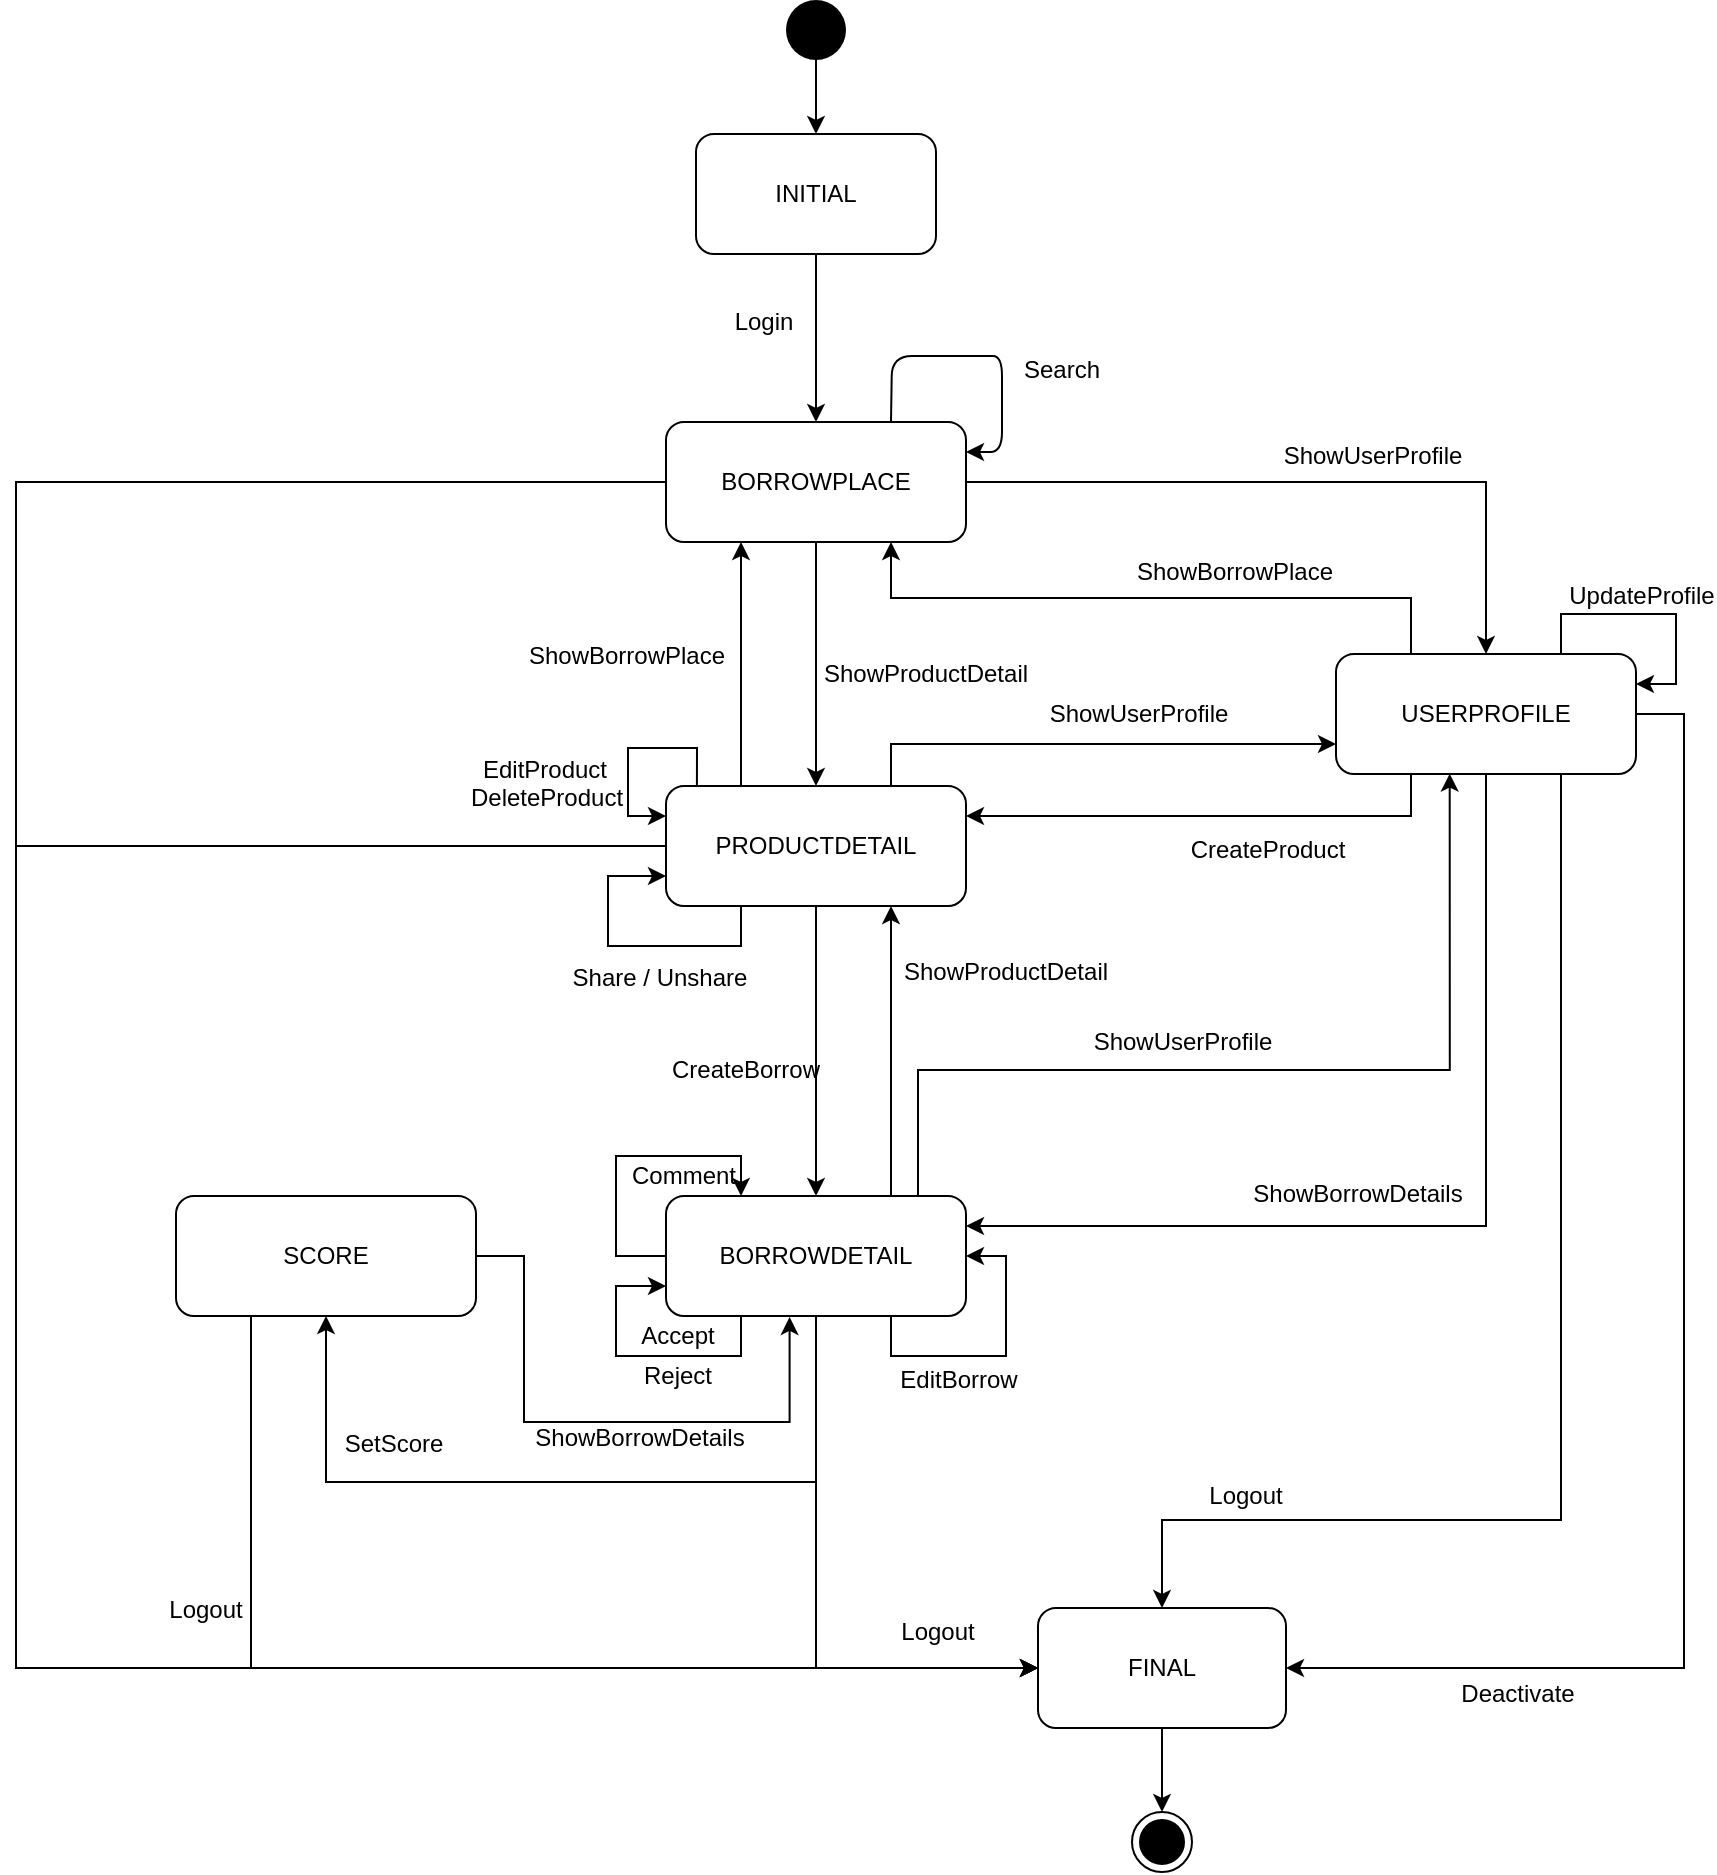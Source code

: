 <mxfile version="14.2.4" type="embed">
    <diagram id="L-2JUVqE5Ejk28_zoixy" name="Page-1">
        <mxGraphModel dx="756" dy="617" grid="0" gridSize="10" guides="1" tooltips="1" connect="1" arrows="1" fold="1" page="1" pageScale="1" pageWidth="1654" pageHeight="1169" math="0" shadow="0">
            <root>
                <mxCell id="0"/>
                <mxCell id="1" parent="0"/>
                <mxCell id="11" style="edgeStyle=orthogonalEdgeStyle;rounded=0;orthogonalLoop=1;jettySize=auto;html=1;entryX=0.5;entryY=0;entryDx=0;entryDy=0;" parent="1" source="2" target="7" edge="1">
                    <mxGeometry relative="1" as="geometry"/>
                </mxCell>
                <mxCell id="2" value="INITIAL" style="rounded=1;whiteSpace=wrap;html=1;" parent="1" vertex="1">
                    <mxGeometry x="416" y="215" width="120" height="60" as="geometry"/>
                </mxCell>
                <mxCell id="17" style="edgeStyle=orthogonalEdgeStyle;rounded=0;orthogonalLoop=1;jettySize=auto;html=1;entryX=0.5;entryY=0;entryDx=0;entryDy=0;" parent="1" source="7" target="8" edge="1">
                    <mxGeometry relative="1" as="geometry"/>
                </mxCell>
                <mxCell id="62" style="edgeStyle=orthogonalEdgeStyle;rounded=0;orthogonalLoop=1;jettySize=auto;html=1;entryX=0;entryY=0.5;entryDx=0;entryDy=0;" parent="1" source="7" target="55" edge="1">
                    <mxGeometry relative="1" as="geometry">
                        <Array as="points">
                            <mxPoint x="76" y="389"/>
                            <mxPoint x="76" y="982"/>
                        </Array>
                    </mxGeometry>
                </mxCell>
                <mxCell id="78" style="edgeStyle=orthogonalEdgeStyle;rounded=0;orthogonalLoop=1;jettySize=auto;html=1;entryX=0.5;entryY=0;entryDx=0;entryDy=0;" parent="1" source="7" target="20" edge="1">
                    <mxGeometry relative="1" as="geometry"/>
                </mxCell>
                <mxCell id="7" value="BORROWPLACE" style="rounded=1;whiteSpace=wrap;html=1;" parent="1" vertex="1">
                    <mxGeometry x="401" y="359" width="150" height="60" as="geometry"/>
                </mxCell>
                <mxCell id="31" style="edgeStyle=orthogonalEdgeStyle;rounded=0;orthogonalLoop=1;jettySize=auto;html=1;entryX=0.5;entryY=0;entryDx=0;entryDy=0;" parent="1" source="8" target="29" edge="1">
                    <mxGeometry relative="1" as="geometry"/>
                </mxCell>
                <mxCell id="51" style="edgeStyle=orthogonalEdgeStyle;rounded=0;orthogonalLoop=1;jettySize=auto;html=1;exitX=0.75;exitY=0;exitDx=0;exitDy=0;entryX=0;entryY=0.75;entryDx=0;entryDy=0;" parent="1" source="8" target="20" edge="1">
                    <mxGeometry relative="1" as="geometry"/>
                </mxCell>
                <mxCell id="61" style="edgeStyle=orthogonalEdgeStyle;rounded=0;orthogonalLoop=1;jettySize=auto;html=1;entryX=0;entryY=0.5;entryDx=0;entryDy=0;" parent="1" source="8" target="55" edge="1">
                    <mxGeometry relative="1" as="geometry">
                        <Array as="points">
                            <mxPoint x="76" y="571"/>
                            <mxPoint x="76" y="982"/>
                        </Array>
                    </mxGeometry>
                </mxCell>
                <mxCell id="83" style="edgeStyle=orthogonalEdgeStyle;rounded=0;orthogonalLoop=1;jettySize=auto;html=1;exitX=0.25;exitY=0;exitDx=0;exitDy=0;entryX=0.25;entryY=1;entryDx=0;entryDy=0;" parent="1" source="8" target="7" edge="1">
                    <mxGeometry relative="1" as="geometry"/>
                </mxCell>
                <mxCell id="8" value="PRODUCTDETAIL" style="rounded=1;whiteSpace=wrap;html=1;" parent="1" vertex="1">
                    <mxGeometry x="401" y="541" width="150" height="60" as="geometry"/>
                </mxCell>
                <mxCell id="12" value="Search" style="text;html=1;strokeColor=none;fillColor=none;align=center;verticalAlign=middle;whiteSpace=wrap;rounded=0;" parent="1" vertex="1">
                    <mxGeometry x="579" y="323" width="40" height="20" as="geometry"/>
                </mxCell>
                <mxCell id="14" value="" style="endArrow=classic;html=1;exitX=0.75;exitY=0;exitDx=0;exitDy=0;entryX=1;entryY=0.25;entryDx=0;entryDy=0;" parent="1" source="7" target="7" edge="1">
                    <mxGeometry width="50" height="50" relative="1" as="geometry">
                        <mxPoint x="651" y="291" as="sourcePoint"/>
                        <mxPoint x="701" y="241" as="targetPoint"/>
                        <Array as="points">
                            <mxPoint x="514" y="326"/>
                            <mxPoint x="551" y="326"/>
                            <mxPoint x="569" y="326"/>
                            <mxPoint x="569" y="374"/>
                        </Array>
                    </mxGeometry>
                </mxCell>
                <mxCell id="15" value="Login" style="text;html=1;strokeColor=none;fillColor=none;align=center;verticalAlign=middle;whiteSpace=wrap;rounded=0;" parent="1" vertex="1">
                    <mxGeometry x="430" y="299" width="40" height="20" as="geometry"/>
                </mxCell>
                <mxCell id="19" value="ShowProductDetail" style="text;html=1;strokeColor=none;fillColor=none;align=center;verticalAlign=middle;whiteSpace=wrap;rounded=0;" parent="1" vertex="1">
                    <mxGeometry x="511" y="475" width="40" height="20" as="geometry"/>
                </mxCell>
                <mxCell id="24" style="edgeStyle=orthogonalEdgeStyle;rounded=0;orthogonalLoop=1;jettySize=auto;html=1;entryX=1;entryY=0.25;entryDx=0;entryDy=0;exitX=0.25;exitY=1;exitDx=0;exitDy=0;" parent="1" source="20" target="8" edge="1">
                    <mxGeometry relative="1" as="geometry"/>
                </mxCell>
                <mxCell id="34" style="edgeStyle=orthogonalEdgeStyle;rounded=0;orthogonalLoop=1;jettySize=auto;html=1;entryX=1;entryY=0.25;entryDx=0;entryDy=0;exitX=0.5;exitY=1;exitDx=0;exitDy=0;" parent="1" source="20" target="29" edge="1">
                    <mxGeometry relative="1" as="geometry"/>
                </mxCell>
                <mxCell id="63" style="edgeStyle=orthogonalEdgeStyle;rounded=0;orthogonalLoop=1;jettySize=auto;html=1;exitX=0.75;exitY=1;exitDx=0;exitDy=0;" parent="1" source="20" target="55" edge="1">
                    <mxGeometry relative="1" as="geometry">
                        <Array as="points">
                            <mxPoint x="849" y="908"/>
                            <mxPoint x="649" y="908"/>
                        </Array>
                    </mxGeometry>
                </mxCell>
                <mxCell id="68" style="edgeStyle=orthogonalEdgeStyle;rounded=0;orthogonalLoop=1;jettySize=auto;html=1;entryX=1;entryY=0.5;entryDx=0;entryDy=0;" parent="1" source="20" target="55" edge="1">
                    <mxGeometry relative="1" as="geometry">
                        <Array as="points">
                            <mxPoint x="910" y="505"/>
                            <mxPoint x="910" y="982"/>
                        </Array>
                    </mxGeometry>
                </mxCell>
                <mxCell id="91" style="edgeStyle=orthogonalEdgeStyle;rounded=0;orthogonalLoop=1;jettySize=auto;html=1;exitX=0.25;exitY=0;exitDx=0;exitDy=0;entryX=0.75;entryY=1;entryDx=0;entryDy=0;" parent="1" source="20" target="7" edge="1">
                    <mxGeometry relative="1" as="geometry"/>
                </mxCell>
                <mxCell id="20" value="USERPROFILE" style="rounded=1;whiteSpace=wrap;html=1;" parent="1" vertex="1">
                    <mxGeometry x="736" y="475" width="150" height="60" as="geometry"/>
                </mxCell>
                <mxCell id="23" value="CreateProduct" style="text;html=1;strokeColor=none;fillColor=none;align=center;verticalAlign=middle;whiteSpace=wrap;rounded=0;" parent="1" vertex="1">
                    <mxGeometry x="682" y="563" width="40" height="20" as="geometry"/>
                </mxCell>
                <mxCell id="28" value="Reject" style="text;html=1;strokeColor=none;fillColor=none;align=center;verticalAlign=middle;whiteSpace=wrap;rounded=0;" parent="1" vertex="1">
                    <mxGeometry x="387" y="826" width="40" height="20" as="geometry"/>
                </mxCell>
                <mxCell id="42" style="edgeStyle=orthogonalEdgeStyle;rounded=0;orthogonalLoop=1;jettySize=auto;html=1;exitX=0;exitY=0.5;exitDx=0;exitDy=0;entryX=0.25;entryY=0;entryDx=0;entryDy=0;" parent="1" source="29" target="29" edge="1">
                    <mxGeometry relative="1" as="geometry">
                        <mxPoint x="358" y="729.6" as="targetPoint"/>
                        <Array as="points">
                            <mxPoint x="376" y="776"/>
                            <mxPoint x="376" y="726"/>
                            <mxPoint x="439" y="726"/>
                        </Array>
                    </mxGeometry>
                </mxCell>
                <mxCell id="53" style="edgeStyle=orthogonalEdgeStyle;rounded=0;orthogonalLoop=1;jettySize=auto;html=1;entryX=0.5;entryY=1;entryDx=0;entryDy=0;" parent="1" source="29" target="45" edge="1">
                    <mxGeometry relative="1" as="geometry">
                        <Array as="points">
                            <mxPoint x="476" y="889"/>
                            <mxPoint x="231" y="889"/>
                        </Array>
                    </mxGeometry>
                </mxCell>
                <mxCell id="60" style="edgeStyle=orthogonalEdgeStyle;rounded=0;orthogonalLoop=1;jettySize=auto;html=1;entryX=0;entryY=0.5;entryDx=0;entryDy=0;exitX=0.5;exitY=1;exitDx=0;exitDy=0;" parent="1" source="29" target="55" edge="1">
                    <mxGeometry relative="1" as="geometry">
                        <Array as="points">
                            <mxPoint x="476" y="982"/>
                        </Array>
                    </mxGeometry>
                </mxCell>
                <mxCell id="71" style="edgeStyle=orthogonalEdgeStyle;rounded=0;orthogonalLoop=1;jettySize=auto;html=1;exitX=0.75;exitY=0;exitDx=0;exitDy=0;entryX=0.379;entryY=0.997;entryDx=0;entryDy=0;entryPerimeter=0;" parent="1" source="29" target="20" edge="1">
                    <mxGeometry relative="1" as="geometry">
                        <Array as="points">
                            <mxPoint x="527" y="746"/>
                            <mxPoint x="527" y="683"/>
                            <mxPoint x="793" y="683"/>
                        </Array>
                    </mxGeometry>
                </mxCell>
                <mxCell id="75" style="edgeStyle=orthogonalEdgeStyle;rounded=0;orthogonalLoop=1;jettySize=auto;html=1;exitX=0.75;exitY=0;exitDx=0;exitDy=0;entryX=0.75;entryY=1;entryDx=0;entryDy=0;" parent="1" source="29" target="8" edge="1">
                    <mxGeometry relative="1" as="geometry"/>
                </mxCell>
                <mxCell id="29" value="BORROWDETAIL" style="rounded=1;whiteSpace=wrap;html=1;" parent="1" vertex="1">
                    <mxGeometry x="401" y="746" width="150" height="60" as="geometry"/>
                </mxCell>
                <mxCell id="30" style="edgeStyle=orthogonalEdgeStyle;rounded=0;orthogonalLoop=1;jettySize=auto;html=1;entryX=1;entryY=0.25;entryDx=0;entryDy=0;exitX=0.75;exitY=0;exitDx=0;exitDy=0;" parent="1" source="20" target="20" edge="1">
                    <mxGeometry relative="1" as="geometry"/>
                </mxCell>
                <mxCell id="33" value="CreateBorrow" style="text;html=1;strokeColor=none;fillColor=none;align=center;verticalAlign=middle;whiteSpace=wrap;rounded=0;" parent="1" vertex="1">
                    <mxGeometry x="421" y="673" width="40" height="20" as="geometry"/>
                </mxCell>
                <mxCell id="35" value="ShowBorrowDetails" style="text;html=1;strokeColor=none;fillColor=none;align=center;verticalAlign=middle;whiteSpace=wrap;rounded=0;" parent="1" vertex="1">
                    <mxGeometry x="727" y="735" width="40" height="20" as="geometry"/>
                </mxCell>
                <mxCell id="37" style="edgeStyle=orthogonalEdgeStyle;rounded=0;orthogonalLoop=1;jettySize=auto;html=1;exitX=0.75;exitY=1;exitDx=0;exitDy=0;entryX=1;entryY=0.5;entryDx=0;entryDy=0;" parent="1" source="29" target="29" edge="1">
                    <mxGeometry relative="1" as="geometry"/>
                </mxCell>
                <mxCell id="38" value="UpdateProfile" style="text;html=1;strokeColor=none;fillColor=none;align=center;verticalAlign=middle;whiteSpace=wrap;rounded=0;" parent="1" vertex="1">
                    <mxGeometry x="869" y="436" width="40" height="20" as="geometry"/>
                </mxCell>
                <mxCell id="39" style="edgeStyle=orthogonalEdgeStyle;rounded=0;orthogonalLoop=1;jettySize=auto;html=1;exitX=0.25;exitY=1;exitDx=0;exitDy=0;entryX=0;entryY=0.75;entryDx=0;entryDy=0;" parent="1" source="29" target="29" edge="1">
                    <mxGeometry relative="1" as="geometry">
                        <Array as="points">
                            <mxPoint x="439" y="826"/>
                            <mxPoint x="376" y="826"/>
                            <mxPoint x="376" y="791"/>
                        </Array>
                    </mxGeometry>
                </mxCell>
                <mxCell id="40" value="Accept" style="text;html=1;strokeColor=none;fillColor=none;align=center;verticalAlign=middle;whiteSpace=wrap;rounded=0;" parent="1" vertex="1">
                    <mxGeometry x="387" y="806" width="40" height="20" as="geometry"/>
                </mxCell>
                <mxCell id="43" value="Comment" style="text;html=1;strokeColor=none;fillColor=none;align=center;verticalAlign=middle;whiteSpace=wrap;rounded=0;" parent="1" vertex="1">
                    <mxGeometry x="390" y="726" width="40" height="20" as="geometry"/>
                </mxCell>
                <mxCell id="70" style="edgeStyle=orthogonalEdgeStyle;rounded=0;orthogonalLoop=1;jettySize=auto;html=1;entryX=0.412;entryY=1.008;entryDx=0;entryDy=0;entryPerimeter=0;" parent="1" source="45" target="29" edge="1">
                    <mxGeometry relative="1" as="geometry">
                        <Array as="points">
                            <mxPoint x="330" y="776"/>
                            <mxPoint x="330" y="859"/>
                            <mxPoint x="463" y="859"/>
                        </Array>
                    </mxGeometry>
                </mxCell>
                <mxCell id="82" style="edgeStyle=orthogonalEdgeStyle;rounded=0;orthogonalLoop=1;jettySize=auto;html=1;exitX=0.25;exitY=1;exitDx=0;exitDy=0;entryX=0;entryY=0.5;entryDx=0;entryDy=0;" parent="1" source="45" target="55" edge="1">
                    <mxGeometry relative="1" as="geometry"/>
                </mxCell>
                <mxCell id="45" value="SCORE" style="rounded=1;whiteSpace=wrap;html=1;" parent="1" vertex="1">
                    <mxGeometry x="156" y="746" width="150" height="60" as="geometry"/>
                </mxCell>
                <mxCell id="49" value="SetScore" style="text;html=1;strokeColor=none;fillColor=none;align=center;verticalAlign=middle;whiteSpace=wrap;rounded=0;" parent="1" vertex="1">
                    <mxGeometry x="245" y="860" width="40" height="20" as="geometry"/>
                </mxCell>
                <mxCell id="54" value="" style="ellipse;html=1;shape=endState;fillColor=#000000;strokeColor=#000000;" parent="1" vertex="1">
                    <mxGeometry x="634" y="1054" width="30" height="30" as="geometry"/>
                </mxCell>
                <mxCell id="58" style="edgeStyle=orthogonalEdgeStyle;rounded=0;orthogonalLoop=1;jettySize=auto;html=1;entryX=0.5;entryY=0;entryDx=0;entryDy=0;" parent="1" source="55" target="54" edge="1">
                    <mxGeometry relative="1" as="geometry"/>
                </mxCell>
                <mxCell id="55" value="FINAL" style="rounded=1;whiteSpace=wrap;html=1;" parent="1" vertex="1">
                    <mxGeometry x="587" y="952" width="124" height="60" as="geometry"/>
                </mxCell>
                <mxCell id="57" style="edgeStyle=orthogonalEdgeStyle;rounded=0;orthogonalLoop=1;jettySize=auto;html=1;" parent="1" source="56" target="2" edge="1">
                    <mxGeometry relative="1" as="geometry"/>
                </mxCell>
                <mxCell id="56" value="" style="ellipse;fillColor=#000000;strokeColor=none;" parent="1" vertex="1">
                    <mxGeometry x="461" y="148" width="30" height="30" as="geometry"/>
                </mxCell>
                <mxCell id="59" value="Logout" style="text;html=1;strokeColor=none;fillColor=none;align=center;verticalAlign=middle;whiteSpace=wrap;rounded=0;" parent="1" vertex="1">
                    <mxGeometry x="517" y="954" width="40" height="20" as="geometry"/>
                </mxCell>
                <mxCell id="64" value="Logout" style="text;html=1;strokeColor=none;fillColor=none;align=center;verticalAlign=middle;whiteSpace=wrap;rounded=0;" parent="1" vertex="1">
                    <mxGeometry x="671" y="886" width="40" height="20" as="geometry"/>
                </mxCell>
                <mxCell id="66" style="edgeStyle=orthogonalEdgeStyle;rounded=0;orthogonalLoop=1;jettySize=auto;html=1;exitX=0.25;exitY=1;exitDx=0;exitDy=0;entryX=0;entryY=0.75;entryDx=0;entryDy=0;" parent="1" source="8" target="8" edge="1">
                    <mxGeometry relative="1" as="geometry">
                        <Array as="points">
                            <mxPoint x="439" y="621"/>
                            <mxPoint x="372" y="621"/>
                            <mxPoint x="372" y="586"/>
                        </Array>
                    </mxGeometry>
                </mxCell>
                <mxCell id="67" value="Share / Unshare" style="text;html=1;strokeColor=none;fillColor=none;align=center;verticalAlign=middle;whiteSpace=wrap;rounded=0;" parent="1" vertex="1">
                    <mxGeometry x="342" y="627" width="112" height="20" as="geometry"/>
                </mxCell>
                <mxCell id="69" value="Deactivate" style="text;html=1;strokeColor=none;fillColor=none;align=center;verticalAlign=middle;whiteSpace=wrap;rounded=0;" parent="1" vertex="1">
                    <mxGeometry x="807" y="985" width="40" height="20" as="geometry"/>
                </mxCell>
                <mxCell id="76" value="ShowProductDetail" style="text;html=1;strokeColor=none;fillColor=none;align=center;verticalAlign=middle;whiteSpace=wrap;rounded=0;" parent="1" vertex="1">
                    <mxGeometry x="551" y="624" width="40" height="20" as="geometry"/>
                </mxCell>
                <mxCell id="79" value="ShowUserProfile" style="text;html=1;align=center;verticalAlign=middle;resizable=0;points=[];autosize=1;" parent="1" vertex="1">
                    <mxGeometry x="704" y="367" width="99" height="17" as="geometry"/>
                </mxCell>
                <mxCell id="80" value="ShowUserProfile" style="text;html=1;align=center;verticalAlign=middle;resizable=0;points=[];autosize=1;" parent="1" vertex="1">
                    <mxGeometry x="587" y="496.5" width="99" height="17" as="geometry"/>
                </mxCell>
                <mxCell id="81" value="ShowUserProfile" style="text;html=1;align=center;verticalAlign=middle;resizable=0;points=[];autosize=1;" parent="1" vertex="1">
                    <mxGeometry x="609" y="660" width="99" height="17" as="geometry"/>
                </mxCell>
                <mxCell id="85" value="ShowBorrowPlace" style="text;html=1;align=center;verticalAlign=middle;resizable=0;points=[];autosize=1;" parent="1" vertex="1">
                    <mxGeometry x="327" y="467" width="108" height="17" as="geometry"/>
                </mxCell>
                <mxCell id="89" value="ShowBorrowDetails" style="text;html=1;strokeColor=none;fillColor=none;align=center;verticalAlign=middle;whiteSpace=wrap;rounded=0;" parent="1" vertex="1">
                    <mxGeometry x="368" y="857" width="40" height="20" as="geometry"/>
                </mxCell>
                <mxCell id="90" value="Logout" style="text;html=1;strokeColor=none;fillColor=none;align=center;verticalAlign=middle;whiteSpace=wrap;rounded=0;" parent="1" vertex="1">
                    <mxGeometry x="151" y="943" width="40" height="20" as="geometry"/>
                </mxCell>
                <mxCell id="92" value="ShowBorrowPlace" style="text;html=1;align=center;verticalAlign=middle;resizable=0;points=[];autosize=1;" parent="1" vertex="1">
                    <mxGeometry x="631" y="425" width="108" height="17" as="geometry"/>
                </mxCell>
                <mxCell id="93" style="edgeStyle=orthogonalEdgeStyle;rounded=0;orthogonalLoop=1;jettySize=auto;html=1;exitX=0.103;exitY=0.003;exitDx=0;exitDy=0;exitPerimeter=0;entryX=0;entryY=0.25;entryDx=0;entryDy=0;" parent="1" source="8" target="8" edge="1">
                    <mxGeometry relative="1" as="geometry">
                        <Array as="points">
                            <mxPoint x="417" y="522"/>
                            <mxPoint x="382" y="522"/>
                            <mxPoint x="382" y="556"/>
                        </Array>
                        <mxPoint x="448.5" y="611" as="sourcePoint"/>
                        <mxPoint x="411" y="596" as="targetPoint"/>
                    </mxGeometry>
                </mxCell>
                <mxCell id="94" value="EditProduct" style="text;html=1;align=center;verticalAlign=middle;resizable=0;points=[];autosize=1;" parent="1" vertex="1">
                    <mxGeometry x="304" y="524" width="72" height="17" as="geometry"/>
                </mxCell>
                <mxCell id="95" value="DeleteProduct" style="text;html=1;align=center;verticalAlign=middle;resizable=0;points=[];autosize=1;" parent="1" vertex="1">
                    <mxGeometry x="298" y="538" width="86" height="17" as="geometry"/>
                </mxCell>
                <mxCell id="96" value="EditBorrow" style="text;html=1;align=center;verticalAlign=middle;resizable=0;points=[];autosize=1;" parent="1" vertex="1">
                    <mxGeometry x="513" y="829" width="68" height="17" as="geometry"/>
                </mxCell>
            </root>
        </mxGraphModel>
    </diagram>
</mxfile>
